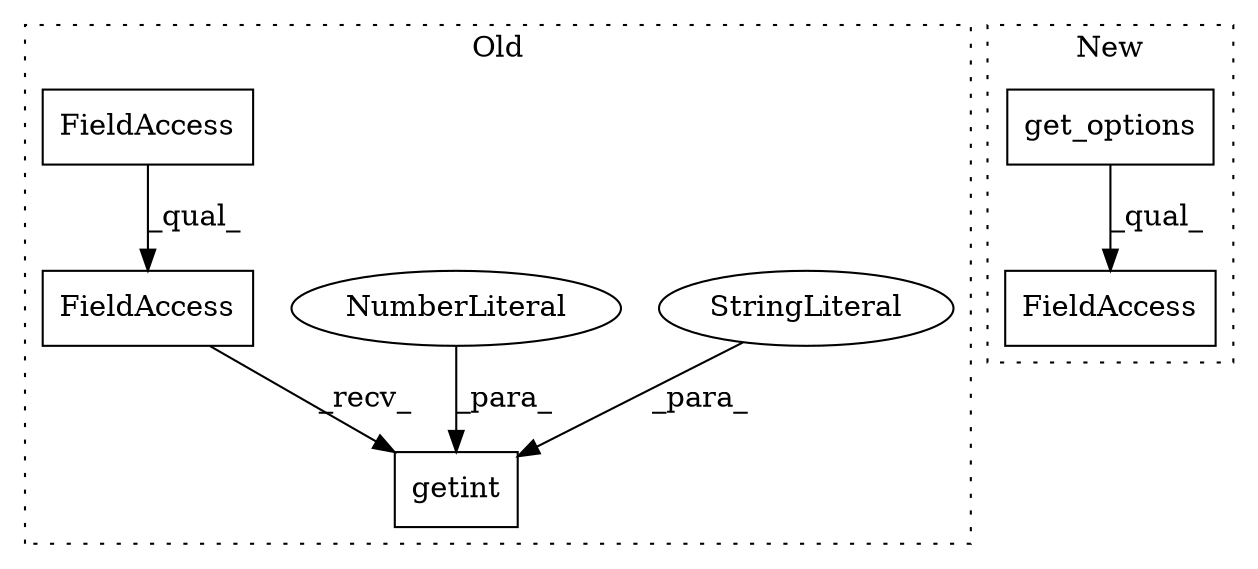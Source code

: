 digraph G {
subgraph cluster0 {
1 [label="getint" a="32" s="5989,6037" l="7,1" shape="box"];
3 [label="StringLiteral" a="45" s="6011" l="21" shape="ellipse"];
4 [label="FieldAccess" a="22" s="5969" l="19" shape="box"];
5 [label="NumberLiteral" a="34" s="6033" l="4" shape="ellipse"];
7 [label="FieldAccess" a="22" s="5969" l="12" shape="box"];
label = "Old";
style="dotted";
}
subgraph cluster1 {
2 [label="get_options" a="32" s="5212" l="13" shape="box"];
6 [label="FieldAccess" a="22" s="5207" l="33" shape="box"];
label = "New";
style="dotted";
}
2 -> 6 [label="_qual_"];
3 -> 1 [label="_para_"];
4 -> 1 [label="_recv_"];
5 -> 1 [label="_para_"];
7 -> 4 [label="_qual_"];
}